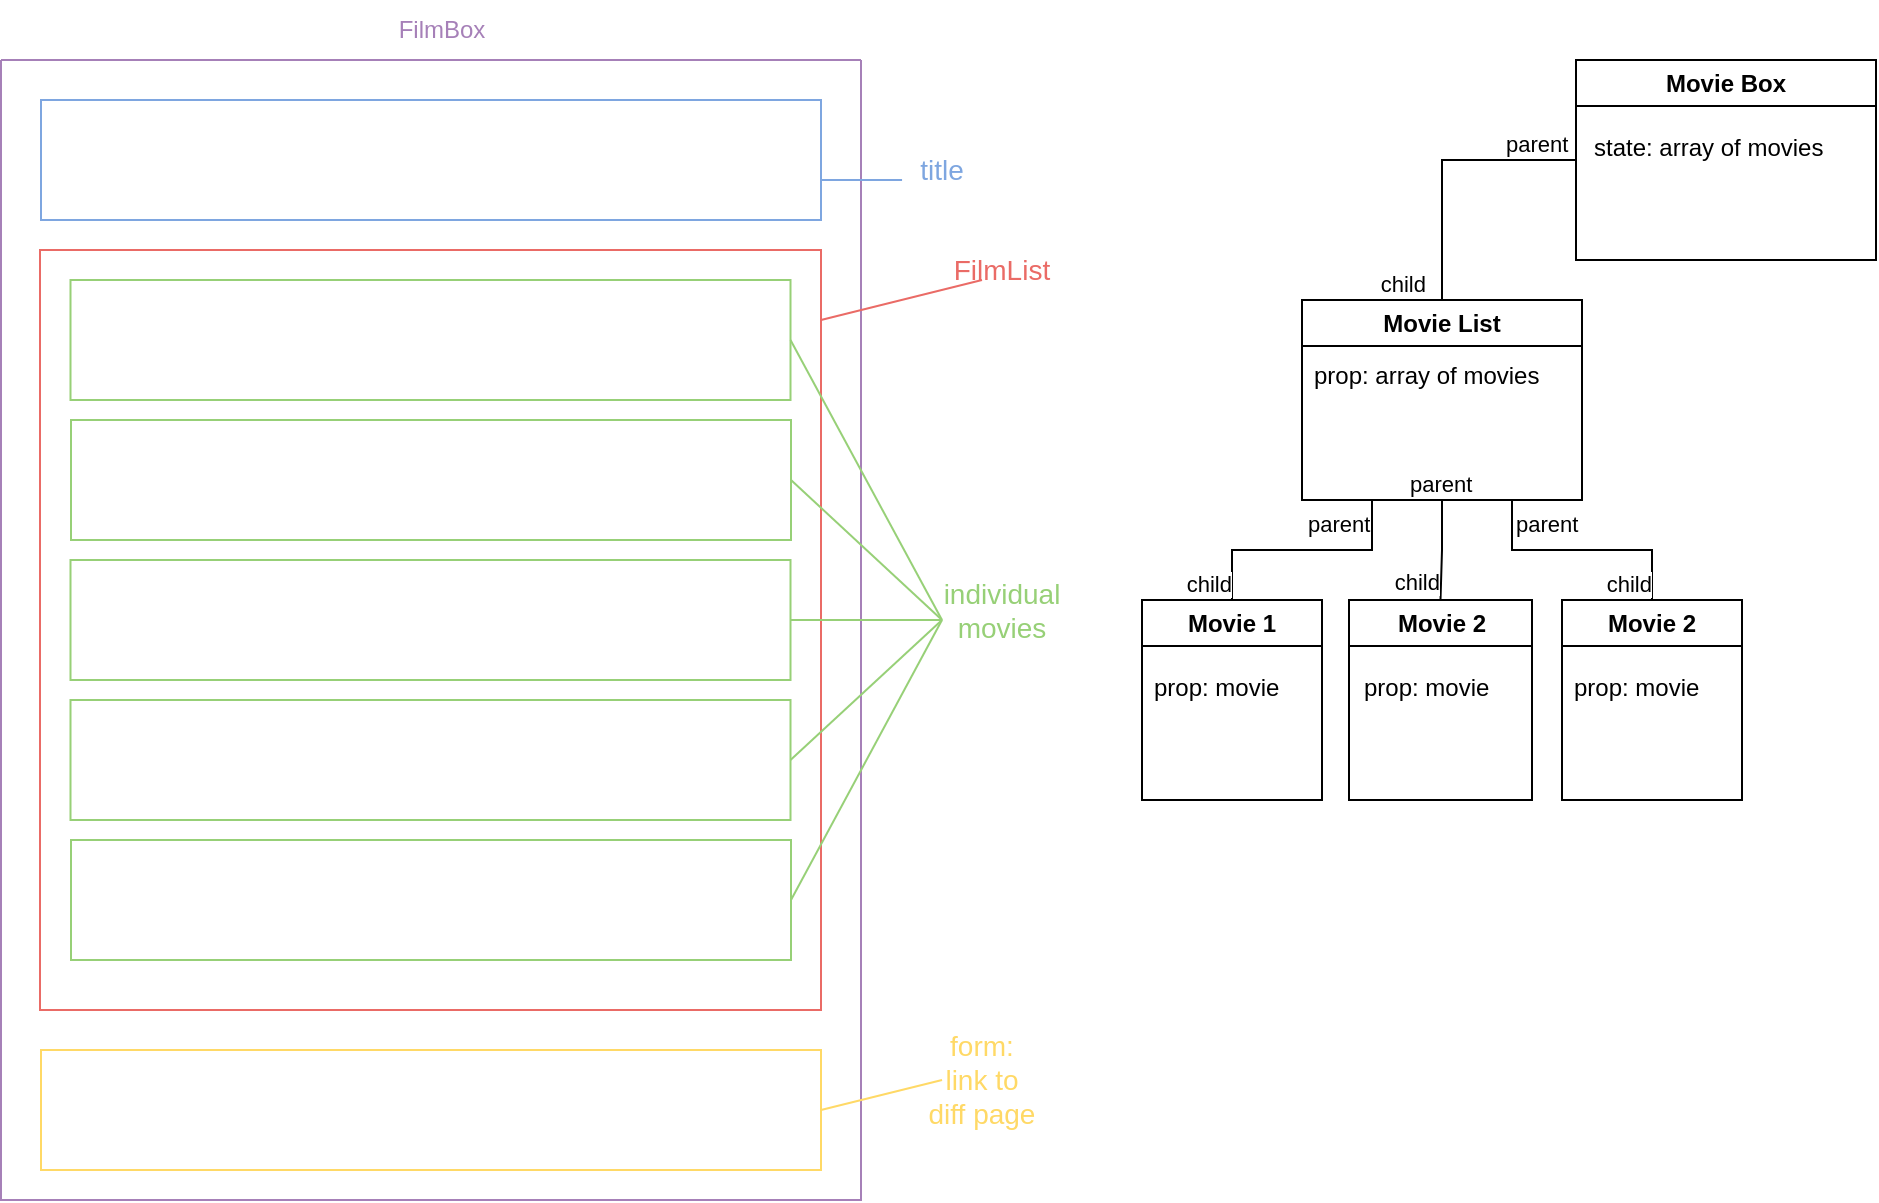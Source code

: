 <mxfile version="20.8.5" type="device"><diagram id="6dvroKTZ16zaNS2Ouv4w" name="Page-1"><mxGraphModel dx="1194" dy="591" grid="1" gridSize="10" guides="1" tooltips="1" connect="1" arrows="0" fold="1" page="1" pageScale="1" pageWidth="827" pageHeight="1169" math="0" shadow="0"><root><mxCell id="0"/><mxCell id="1" parent="0"/><mxCell id="WBg5xdfbAwBiLTSWqZp7-1" value="" style="swimlane;startSize=0;strokeColor=#A680B8;fillColor=default;swimlaneLine=1;" parent="1" vertex="1"><mxGeometry x="39.5" y="30" width="430" height="570" as="geometry"/></mxCell><mxCell id="WBg5xdfbAwBiLTSWqZp7-3" value="" style="rounded=0;whiteSpace=wrap;html=1;strokeColor=#7EA6E0;fontColor=#7EA6E0;" parent="WBg5xdfbAwBiLTSWqZp7-1" vertex="1"><mxGeometry x="20" y="20" width="390" height="60" as="geometry"/></mxCell><mxCell id="WBg5xdfbAwBiLTSWqZp7-4" value="" style="rounded=0;whiteSpace=wrap;html=1;strokeColor=#EA6B66;fontColor=#EA6B66;" parent="WBg5xdfbAwBiLTSWqZp7-1" vertex="1"><mxGeometry x="19.5" y="95" width="390.5" height="380" as="geometry"/></mxCell><mxCell id="WBg5xdfbAwBiLTSWqZp7-6" value="" style="rounded=0;whiteSpace=wrap;html=1;strokeColor=#97D077;fontColor=#EA6B66;" parent="WBg5xdfbAwBiLTSWqZp7-1" vertex="1"><mxGeometry x="34.75" y="110" width="360" height="60" as="geometry"/></mxCell><mxCell id="WBg5xdfbAwBiLTSWqZp7-7" value="" style="rounded=0;whiteSpace=wrap;html=1;strokeColor=#97D077;fontColor=#EA6B66;" parent="WBg5xdfbAwBiLTSWqZp7-1" vertex="1"><mxGeometry x="35" y="180" width="360" height="60" as="geometry"/></mxCell><mxCell id="WBg5xdfbAwBiLTSWqZp7-8" value="" style="rounded=0;whiteSpace=wrap;html=1;strokeColor=#97D077;fontColor=#EA6B66;" parent="WBg5xdfbAwBiLTSWqZp7-1" vertex="1"><mxGeometry x="34.75" y="250" width="360" height="60" as="geometry"/></mxCell><mxCell id="WBg5xdfbAwBiLTSWqZp7-9" value="" style="rounded=0;whiteSpace=wrap;html=1;strokeColor=#97D077;fontColor=#EA6B66;" parent="WBg5xdfbAwBiLTSWqZp7-1" vertex="1"><mxGeometry x="34.75" y="320" width="360" height="60" as="geometry"/></mxCell><mxCell id="WBg5xdfbAwBiLTSWqZp7-10" value="" style="rounded=0;whiteSpace=wrap;html=1;strokeColor=#97D077;fontColor=#EA6B66;" parent="WBg5xdfbAwBiLTSWqZp7-1" vertex="1"><mxGeometry x="35" y="390" width="360" height="60" as="geometry"/></mxCell><mxCell id="WBg5xdfbAwBiLTSWqZp7-19" value="" style="endArrow=none;html=1;rounded=0;strokeColor=#97D077;fontSize=14;fontColor=#7EA6E0;exitX=1;exitY=0.5;exitDx=0;exitDy=0;" parent="WBg5xdfbAwBiLTSWqZp7-1" source="WBg5xdfbAwBiLTSWqZp7-6" edge="1"><mxGeometry width="50" height="50" relative="1" as="geometry"><mxPoint x="395" y="160" as="sourcePoint"/><mxPoint x="470.5" y="280" as="targetPoint"/></mxGeometry></mxCell><mxCell id="WBg5xdfbAwBiLTSWqZp7-2" value="FilmBox" style="text;html=1;strokeColor=none;fillColor=none;align=center;verticalAlign=middle;whiteSpace=wrap;rounded=0;fontColor=#A680B8;" parent="1" vertex="1"><mxGeometry x="230" width="60" height="30" as="geometry"/></mxCell><mxCell id="WBg5xdfbAwBiLTSWqZp7-5" value="" style="rounded=0;whiteSpace=wrap;html=1;strokeColor=#FFD966;fontColor=#EA6B66;" parent="1" vertex="1"><mxGeometry x="59.5" y="525" width="390" height="60" as="geometry"/></mxCell><mxCell id="WBg5xdfbAwBiLTSWqZp7-11" value="FilmList" style="text;html=1;strokeColor=none;fillColor=none;align=center;verticalAlign=middle;whiteSpace=wrap;rounded=0;glass=1;fontColor=#EA6B66;opacity=0;fontSize=14;" parent="1" vertex="1"><mxGeometry x="510" y="120" width="60" height="30" as="geometry"/></mxCell><mxCell id="WBg5xdfbAwBiLTSWqZp7-12" value="title" style="text;html=1;strokeColor=none;fillColor=none;align=center;verticalAlign=middle;whiteSpace=wrap;rounded=0;glass=1;fontSize=14;fontColor=#7EA6E0;opacity=0;" parent="1" vertex="1"><mxGeometry x="480" y="70" width="60" height="30" as="geometry"/></mxCell><mxCell id="WBg5xdfbAwBiLTSWqZp7-13" value="" style="endArrow=none;html=1;rounded=0;fontSize=14;fontColor=#7EA6E0;entryX=0.167;entryY=0.667;entryDx=0;entryDy=0;entryPerimeter=0;strokeColor=#7EA6E0;" parent="1" target="WBg5xdfbAwBiLTSWqZp7-12" edge="1"><mxGeometry width="50" height="50" relative="1" as="geometry"><mxPoint x="449.5" y="90" as="sourcePoint"/><mxPoint x="499.5" y="40" as="targetPoint"/></mxGeometry></mxCell><mxCell id="WBg5xdfbAwBiLTSWqZp7-18" value="" style="endArrow=none;html=1;rounded=0;strokeColor=#EA6B66;fontSize=14;fontColor=#7EA6E0;" parent="1" edge="1"><mxGeometry width="50" height="50" relative="1" as="geometry"><mxPoint x="449.5" y="160" as="sourcePoint"/><mxPoint x="530" y="140" as="targetPoint"/></mxGeometry></mxCell><mxCell id="WBg5xdfbAwBiLTSWqZp7-22" value="" style="endArrow=none;html=1;rounded=0;strokeColor=#97D077;fontSize=14;fontColor=#7EA6E0;" parent="1" edge="1"><mxGeometry width="50" height="50" relative="1" as="geometry"><mxPoint x="434.5" y="240" as="sourcePoint"/><mxPoint x="510" y="310" as="targetPoint"/></mxGeometry></mxCell><mxCell id="WBg5xdfbAwBiLTSWqZp7-23" value="" style="endArrow=none;html=1;rounded=0;strokeColor=#97D077;fontSize=14;fontColor=#7EA6E0;" parent="1" edge="1"><mxGeometry width="50" height="50" relative="1" as="geometry"><mxPoint x="434.5" y="310" as="sourcePoint"/><mxPoint x="510" y="310" as="targetPoint"/></mxGeometry></mxCell><mxCell id="WBg5xdfbAwBiLTSWqZp7-24" value="" style="endArrow=none;html=1;rounded=0;strokeColor=#97D077;fontSize=14;fontColor=#7EA6E0;exitX=1;exitY=0.5;exitDx=0;exitDy=0;" parent="1" source="WBg5xdfbAwBiLTSWqZp7-9" edge="1"><mxGeometry width="50" height="50" relative="1" as="geometry"><mxPoint x="434.5" y="390" as="sourcePoint"/><mxPoint x="510" y="310" as="targetPoint"/></mxGeometry></mxCell><mxCell id="WBg5xdfbAwBiLTSWqZp7-25" value="" style="endArrow=none;html=1;rounded=0;strokeColor=#97D077;fontSize=14;fontColor=#7EA6E0;entryX=1;entryY=0.5;entryDx=0;entryDy=0;" parent="1" target="WBg5xdfbAwBiLTSWqZp7-10" edge="1"><mxGeometry width="50" height="50" relative="1" as="geometry"><mxPoint x="510" y="310" as="sourcePoint"/><mxPoint x="615.5" y="430" as="targetPoint"/></mxGeometry></mxCell><mxCell id="WBg5xdfbAwBiLTSWqZp7-26" value="individual&lt;br&gt;movies" style="text;html=1;strokeColor=none;fillColor=none;align=center;verticalAlign=middle;whiteSpace=wrap;rounded=0;glass=1;fontSize=14;fontColor=#97D077;opacity=0;" parent="1" vertex="1"><mxGeometry x="510" y="290" width="60" height="30" as="geometry"/></mxCell><mxCell id="WBg5xdfbAwBiLTSWqZp7-27" value="form: &lt;br&gt;link to diff page" style="text;html=1;strokeColor=none;fillColor=none;align=center;verticalAlign=middle;whiteSpace=wrap;rounded=0;glass=1;fontSize=14;fontColor=#FFD966;opacity=0;" parent="1" vertex="1"><mxGeometry x="500" y="525" width="60" height="30" as="geometry"/></mxCell><mxCell id="WBg5xdfbAwBiLTSWqZp7-28" value="" style="endArrow=none;html=1;rounded=0;strokeColor=#FFD966;fontSize=14;fontColor=#FFD966;entryX=0.167;entryY=0.5;entryDx=0;entryDy=0;entryPerimeter=0;exitX=1;exitY=0.5;exitDx=0;exitDy=0;" parent="1" source="WBg5xdfbAwBiLTSWqZp7-5" target="WBg5xdfbAwBiLTSWqZp7-27" edge="1"><mxGeometry width="50" height="50" relative="1" as="geometry"><mxPoint x="360" y="360" as="sourcePoint"/><mxPoint x="410" y="310" as="targetPoint"/></mxGeometry></mxCell><mxCell id="ufq5NHRVi9OHx3e0unIJ-2" value="Movie Box" style="swimlane;whiteSpace=wrap;html=1;strokeWidth=1;" parent="1" vertex="1"><mxGeometry x="827" y="30" width="150" height="100" as="geometry"/></mxCell><mxCell id="ufq5NHRVi9OHx3e0unIJ-24" value="state: array of movies" style="text;strokeColor=none;fillColor=none;align=left;verticalAlign=top;spacingLeft=4;spacingRight=4;overflow=hidden;rotatable=0;points=[[0,0.5],[1,0.5]];portConstraint=eastwest;strokeWidth=1;" parent="ufq5NHRVi9OHx3e0unIJ-2" vertex="1"><mxGeometry x="3" y="30" width="147" height="26" as="geometry"/></mxCell><mxCell id="ufq5NHRVi9OHx3e0unIJ-3" value="Movie List" style="swimlane;whiteSpace=wrap;html=1;strokeWidth=1;" parent="1" vertex="1"><mxGeometry x="690" y="150" width="140" height="100" as="geometry"/></mxCell><mxCell id="ufq5NHRVi9OHx3e0unIJ-25" value="prop: array of movies&#10;" style="text;strokeColor=none;fillColor=none;align=left;verticalAlign=top;spacingLeft=4;spacingRight=4;overflow=hidden;rotatable=0;points=[[0,0.5],[1,0.5]];portConstraint=eastwest;strokeWidth=1;" parent="ufq5NHRVi9OHx3e0unIJ-3" vertex="1"><mxGeometry y="24" width="140" height="26" as="geometry"/></mxCell><mxCell id="ufq5NHRVi9OHx3e0unIJ-4" value="Movie 1" style="swimlane;whiteSpace=wrap;html=1;strokeWidth=1;" parent="1" vertex="1"><mxGeometry x="610" y="300" width="90" height="100" as="geometry"/></mxCell><mxCell id="ufq5NHRVi9OHx3e0unIJ-26" value="prop: movie&#10;" style="text;strokeColor=none;fillColor=none;align=left;verticalAlign=top;spacingLeft=4;spacingRight=4;overflow=hidden;rotatable=0;points=[[0,0.5],[1,0.5]];portConstraint=eastwest;strokeWidth=1;" parent="ufq5NHRVi9OHx3e0unIJ-4" vertex="1"><mxGeometry y="30" width="90" height="26" as="geometry"/></mxCell><mxCell id="ufq5NHRVi9OHx3e0unIJ-6" value="" style="endArrow=none;html=1;edgeStyle=orthogonalEdgeStyle;rounded=0;entryX=0.5;entryY=0;entryDx=0;entryDy=0;exitX=0;exitY=0.5;exitDx=0;exitDy=0;" parent="1" source="ufq5NHRVi9OHx3e0unIJ-2" target="ufq5NHRVi9OHx3e0unIJ-3" edge="1"><mxGeometry relative="1" as="geometry"><mxPoint x="620" y="90" as="sourcePoint"/><mxPoint x="780" y="90" as="targetPoint"/></mxGeometry></mxCell><mxCell id="ufq5NHRVi9OHx3e0unIJ-7" value="parent" style="edgeLabel;resizable=0;html=1;align=left;verticalAlign=bottom;strokeWidth=1;" parent="ufq5NHRVi9OHx3e0unIJ-6" connectable="0" vertex="1"><mxGeometry x="-1" relative="1" as="geometry"><mxPoint x="-37" as="offset"/></mxGeometry></mxCell><mxCell id="ufq5NHRVi9OHx3e0unIJ-8" value="child" style="edgeLabel;resizable=0;html=1;align=right;verticalAlign=bottom;strokeWidth=1;" parent="ufq5NHRVi9OHx3e0unIJ-6" connectable="0" vertex="1"><mxGeometry x="1" relative="1" as="geometry"><mxPoint x="-8" as="offset"/></mxGeometry></mxCell><mxCell id="ufq5NHRVi9OHx3e0unIJ-9" value="Movie 2" style="swimlane;whiteSpace=wrap;html=1;strokeWidth=1;" parent="1" vertex="1"><mxGeometry x="713.5" y="300" width="91.5" height="100" as="geometry"/></mxCell><mxCell id="ufq5NHRVi9OHx3e0unIJ-27" value="prop: movie&#10;" style="text;strokeColor=none;fillColor=none;align=left;verticalAlign=top;spacingLeft=4;spacingRight=4;overflow=hidden;rotatable=0;points=[[0,0.5],[1,0.5]];portConstraint=eastwest;strokeWidth=1;" parent="ufq5NHRVi9OHx3e0unIJ-9" vertex="1"><mxGeometry x="1.5" y="30" width="90" height="26" as="geometry"/></mxCell><mxCell id="ufq5NHRVi9OHx3e0unIJ-10" value="" style="endArrow=none;html=1;edgeStyle=orthogonalEdgeStyle;rounded=0;exitX=0.25;exitY=1;exitDx=0;exitDy=0;entryX=0.5;entryY=0;entryDx=0;entryDy=0;" parent="1" source="ufq5NHRVi9OHx3e0unIJ-3" target="ufq5NHRVi9OHx3e0unIJ-4" edge="1"><mxGeometry relative="1" as="geometry"><mxPoint x="460" y="300" as="sourcePoint"/><mxPoint x="620" y="300" as="targetPoint"/></mxGeometry></mxCell><mxCell id="ufq5NHRVi9OHx3e0unIJ-11" value="parent" style="edgeLabel;resizable=0;html=1;align=left;verticalAlign=bottom;strokeWidth=1;" parent="ufq5NHRVi9OHx3e0unIJ-10" connectable="0" vertex="1"><mxGeometry x="-1" relative="1" as="geometry"><mxPoint x="-34" y="20" as="offset"/></mxGeometry></mxCell><mxCell id="ufq5NHRVi9OHx3e0unIJ-12" value="child" style="edgeLabel;resizable=0;html=1;align=right;verticalAlign=bottom;strokeWidth=1;" parent="ufq5NHRVi9OHx3e0unIJ-10" connectable="0" vertex="1"><mxGeometry x="1" relative="1" as="geometry"/></mxCell><mxCell id="ufq5NHRVi9OHx3e0unIJ-13" value="" style="endArrow=none;html=1;edgeStyle=orthogonalEdgeStyle;rounded=0;exitX=0.5;exitY=1;exitDx=0;exitDy=0;entryX=0.5;entryY=0;entryDx=0;entryDy=0;" parent="1" source="ufq5NHRVi9OHx3e0unIJ-3" target="ufq5NHRVi9OHx3e0unIJ-9" edge="1"><mxGeometry relative="1" as="geometry"><mxPoint x="460" y="300" as="sourcePoint"/><mxPoint x="620" y="300" as="targetPoint"/></mxGeometry></mxCell><mxCell id="ufq5NHRVi9OHx3e0unIJ-14" value="parent" style="edgeLabel;resizable=0;html=1;align=left;verticalAlign=bottom;strokeWidth=1;" parent="ufq5NHRVi9OHx3e0unIJ-13" connectable="0" vertex="1"><mxGeometry x="-1" relative="1" as="geometry"><mxPoint x="-18" as="offset"/></mxGeometry></mxCell><mxCell id="ufq5NHRVi9OHx3e0unIJ-15" value="child" style="edgeLabel;resizable=0;html=1;align=right;verticalAlign=bottom;strokeWidth=1;" parent="ufq5NHRVi9OHx3e0unIJ-13" connectable="0" vertex="1"><mxGeometry x="1" relative="1" as="geometry"/></mxCell><mxCell id="ufq5NHRVi9OHx3e0unIJ-16" value="Movie 2" style="swimlane;whiteSpace=wrap;html=1;strokeWidth=1;" parent="1" vertex="1"><mxGeometry x="820" y="300" width="90" height="100" as="geometry"/></mxCell><mxCell id="ufq5NHRVi9OHx3e0unIJ-28" value="prop: movie&#10;" style="text;strokeColor=none;fillColor=none;align=left;verticalAlign=top;spacingLeft=4;spacingRight=4;overflow=hidden;rotatable=0;points=[[0,0.5],[1,0.5]];portConstraint=eastwest;strokeWidth=1;" parent="ufq5NHRVi9OHx3e0unIJ-16" vertex="1"><mxGeometry y="30" width="90" height="26" as="geometry"/></mxCell><mxCell id="ufq5NHRVi9OHx3e0unIJ-17" value="" style="endArrow=none;html=1;edgeStyle=orthogonalEdgeStyle;rounded=0;exitX=0.75;exitY=1;exitDx=0;exitDy=0;entryX=0.5;entryY=0;entryDx=0;entryDy=0;" parent="1" source="ufq5NHRVi9OHx3e0unIJ-3" target="ufq5NHRVi9OHx3e0unIJ-16" edge="1"><mxGeometry relative="1" as="geometry"><mxPoint x="460" y="300" as="sourcePoint"/><mxPoint x="620" y="300" as="targetPoint"/></mxGeometry></mxCell><mxCell id="ufq5NHRVi9OHx3e0unIJ-18" value="parent" style="edgeLabel;resizable=0;html=1;align=left;verticalAlign=bottom;strokeWidth=1;" parent="ufq5NHRVi9OHx3e0unIJ-17" connectable="0" vertex="1"><mxGeometry x="-1" relative="1" as="geometry"><mxPoint y="20" as="offset"/></mxGeometry></mxCell><mxCell id="ufq5NHRVi9OHx3e0unIJ-19" value="child" style="edgeLabel;resizable=0;html=1;align=right;verticalAlign=bottom;strokeWidth=1;" parent="ufq5NHRVi9OHx3e0unIJ-17" connectable="0" vertex="1"><mxGeometry x="1" relative="1" as="geometry"/></mxCell></root></mxGraphModel></diagram></mxfile>